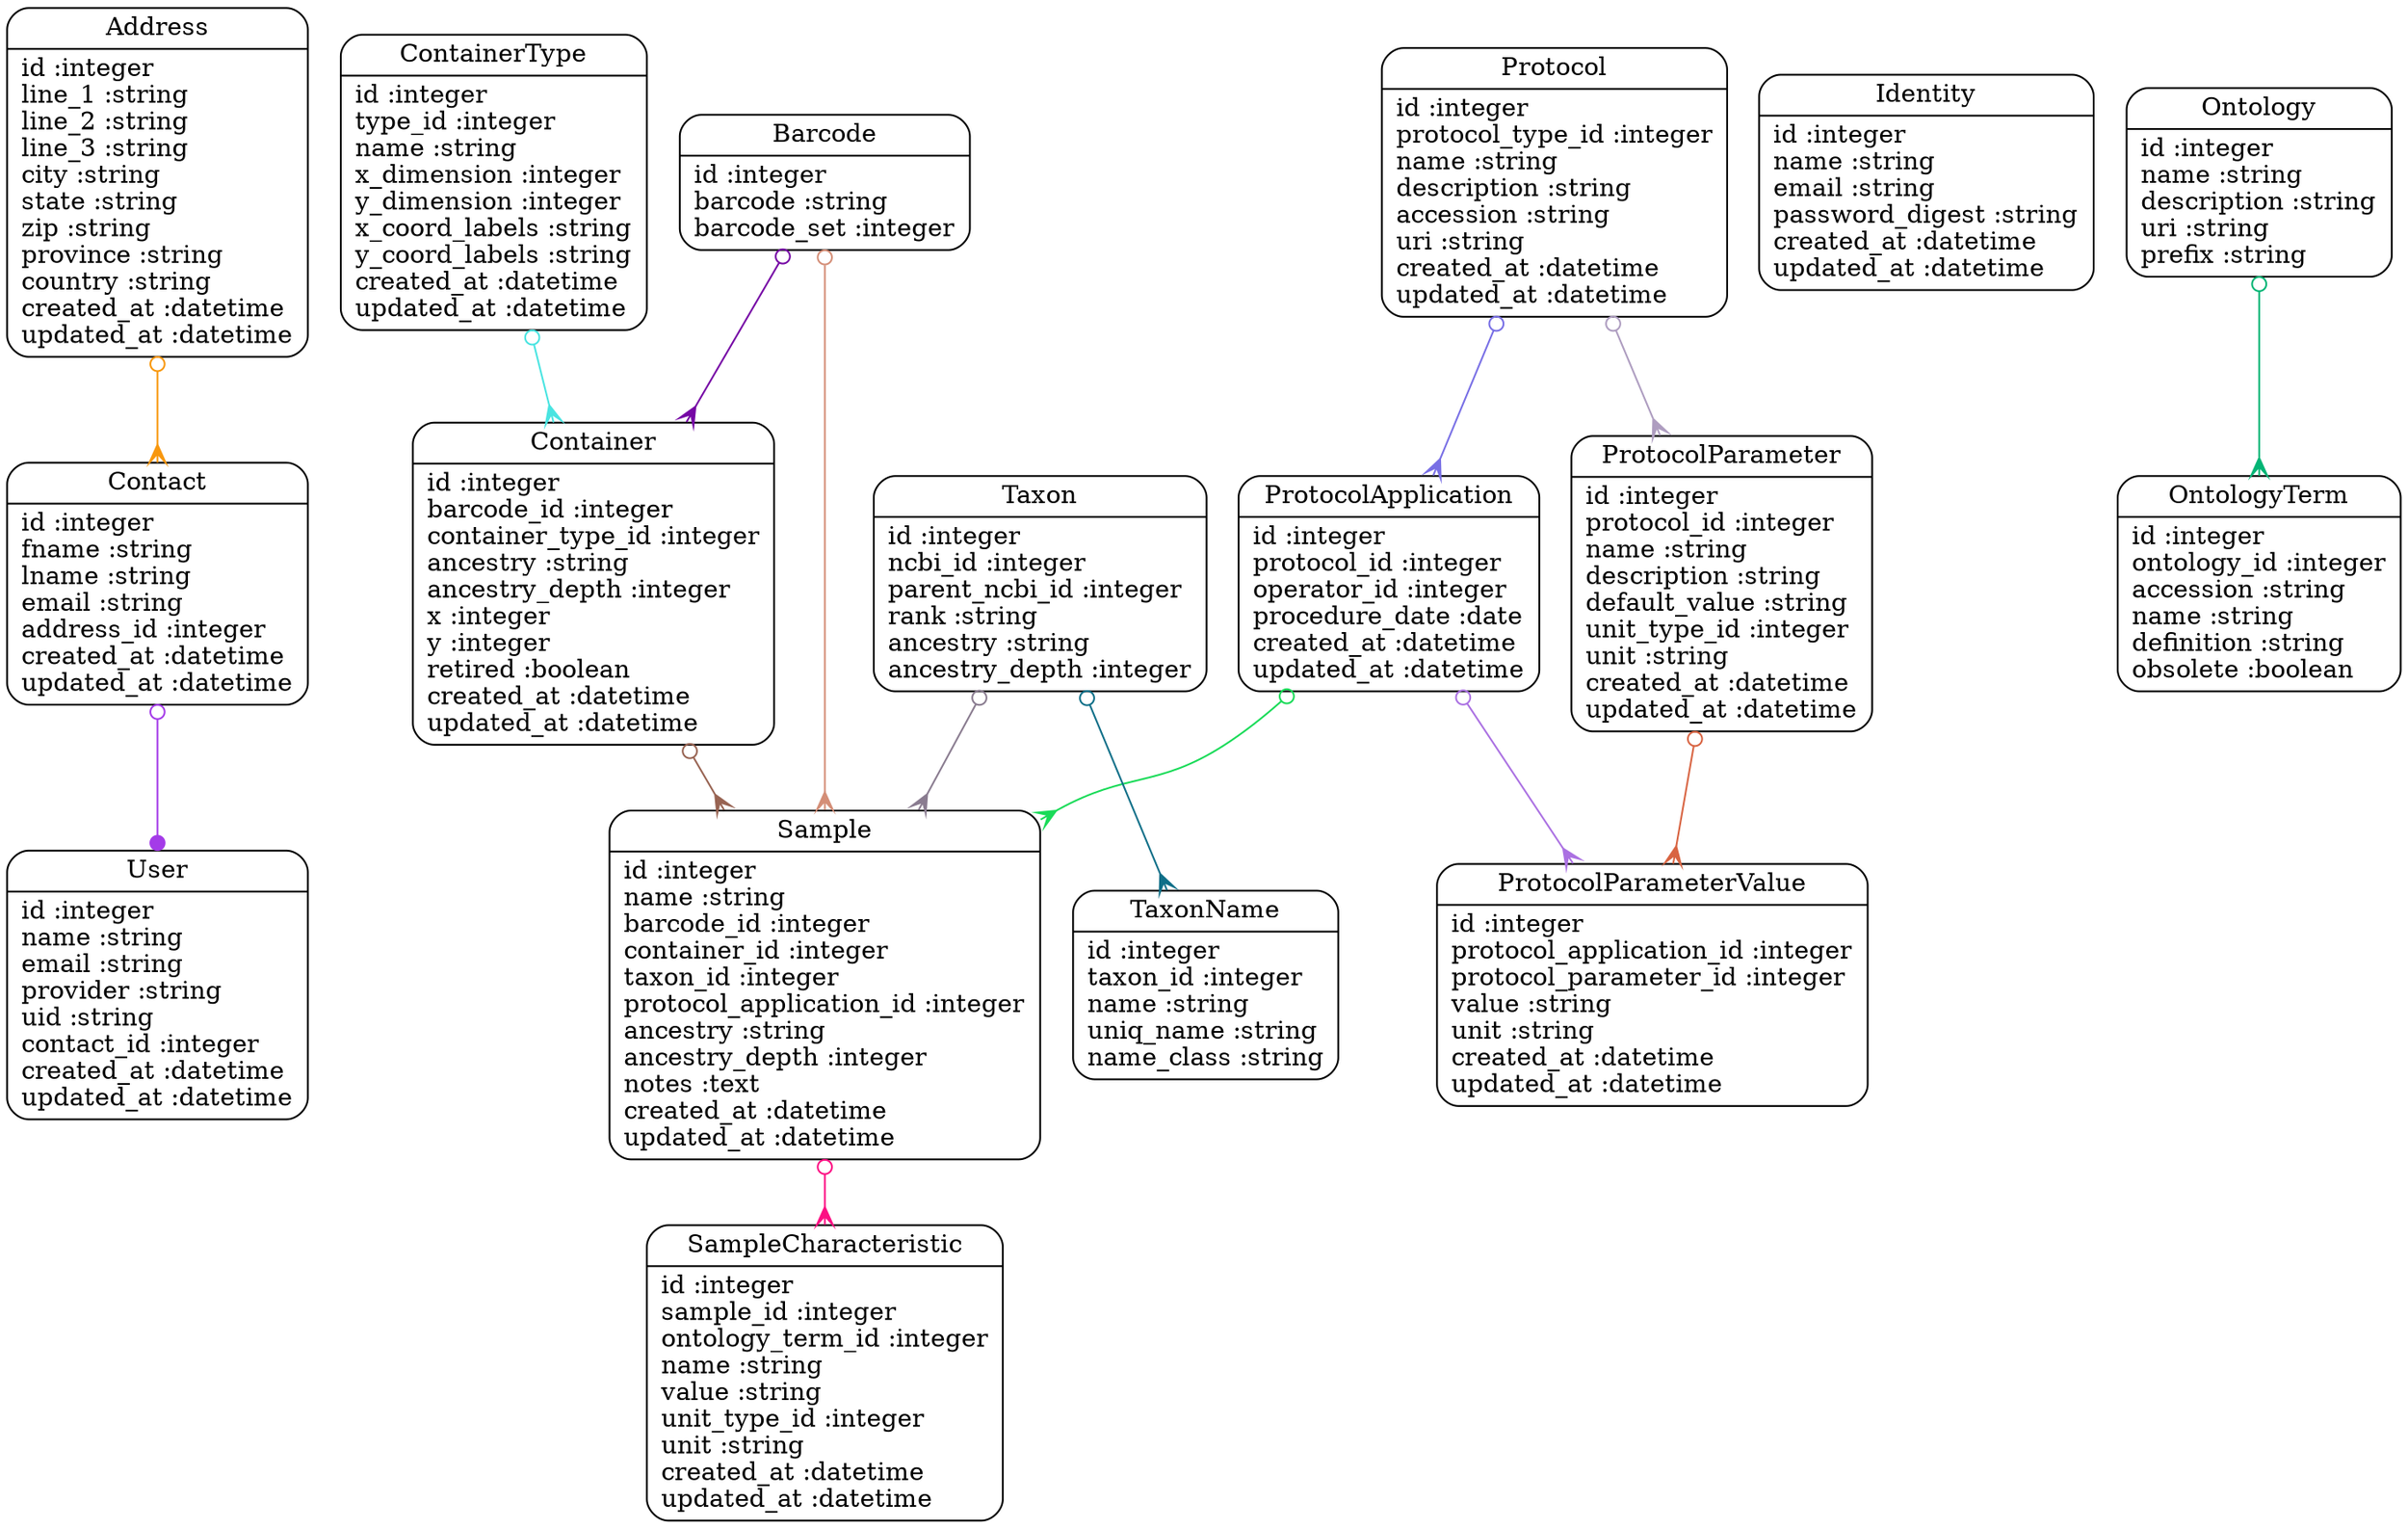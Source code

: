 digraph models_diagram {
	graph[overlap=false, splines=true]
	"Address" [shape=Mrecord, label="{Address|id :integer\lline_1 :string\lline_2 :string\lline_3 :string\lcity :string\lstate :string\lzip :string\lprovince :string\lcountry :string\lcreated_at :datetime\lupdated_at :datetime\l}"]
	"Barcode" [shape=Mrecord, label="{Barcode|id :integer\lbarcode :string\lbarcode_set :integer\l}"]
	"Contact" [shape=Mrecord, label="{Contact|id :integer\lfname :string\llname :string\lemail :string\laddress_id :integer\lcreated_at :datetime\lupdated_at :datetime\l}"]
	"Container" [shape=Mrecord, label="{Container|id :integer\lbarcode_id :integer\lcontainer_type_id :integer\lancestry :string\lancestry_depth :integer\lx :integer\ly :integer\lretired :boolean\lcreated_at :datetime\lupdated_at :datetime\l}"]
	"ContainerType" [shape=Mrecord, label="{ContainerType|id :integer\ltype_id :integer\lname :string\lx_dimension :integer\ly_dimension :integer\lx_coord_labels :string\ly_coord_labels :string\lcreated_at :datetime\lupdated_at :datetime\l}"]
	"Identity" [shape=Mrecord, label="{Identity|id :integer\lname :string\lemail :string\lpassword_digest :string\lcreated_at :datetime\lupdated_at :datetime\l}"]
	"Ontology" [shape=Mrecord, label="{Ontology|id :integer\lname :string\ldescription :string\luri :string\lprefix :string\l}"]
	"OntologyTerm" [shape=Mrecord, label="{OntologyTerm|id :integer\lontology_id :integer\laccession :string\lname :string\ldefinition :string\lobsolete :boolean\l}"]
	"Protocol" [shape=Mrecord, label="{Protocol|id :integer\lprotocol_type_id :integer\lname :string\ldescription :string\laccession :string\luri :string\lcreated_at :datetime\lupdated_at :datetime\l}"]
	"ProtocolApplication" [shape=Mrecord, label="{ProtocolApplication|id :integer\lprotocol_id :integer\loperator_id :integer\lprocedure_date :date\lcreated_at :datetime\lupdated_at :datetime\l}"]
	"ProtocolParameter" [shape=Mrecord, label="{ProtocolParameter|id :integer\lprotocol_id :integer\lname :string\ldescription :string\ldefault_value :string\lunit_type_id :integer\lunit :string\lcreated_at :datetime\lupdated_at :datetime\l}"]
	"ProtocolParameterValue" [shape=Mrecord, label="{ProtocolParameterValue|id :integer\lprotocol_application_id :integer\lprotocol_parameter_id :integer\lvalue :string\lunit :string\lcreated_at :datetime\lupdated_at :datetime\l}"]
	"Sample" [shape=Mrecord, label="{Sample|id :integer\lname :string\lbarcode_id :integer\lcontainer_id :integer\ltaxon_id :integer\lprotocol_application_id :integer\lancestry :string\lancestry_depth :integer\lnotes :text\lcreated_at :datetime\lupdated_at :datetime\l}"]
	"SampleCharacteristic" [shape=Mrecord, label="{SampleCharacteristic|id :integer\lsample_id :integer\lontology_term_id :integer\lname :string\lvalue :string\lunit_type_id :integer\lunit :string\lcreated_at :datetime\lupdated_at :datetime\l}"]
	"Taxon" [shape=Mrecord, label="{Taxon|id :integer\lncbi_id :integer\lparent_ncbi_id :integer\lrank :string\lancestry :string\lancestry_depth :integer\l}"]
	"TaxonName" [shape=Mrecord, label="{TaxonName|id :integer\ltaxon_id :integer\lname :string\luniq_name :string\lname_class :string\l}"]
	"User" [shape=Mrecord, label="{User|id :integer\lname :string\lemail :string\lprovider :string\luid :string\lcontact_id :integer\lcreated_at :datetime\lupdated_at :datetime\l}"]
	"Address" -> "Contact" [arrowtail=odot, arrowhead=crow, dir=both color="#F8970D"]
	"Barcode" -> "Sample" [arrowtail=odot, arrowhead=crow, dir=both color="#D48E77"]
	"Barcode" -> "Container" [arrowtail=odot, arrowhead=crow, dir=both color="#7608A5"]
	"Contact" -> "User" [arrowtail=odot, arrowhead=dot, dir=both color="#A43BE8"]
	"Container" -> "Sample" [arrowtail=odot, arrowhead=crow, dir=both color="#986453"]
	"ContainerType" -> "Container" [arrowtail=odot, arrowhead=crow, dir=both color="#49E4E1"]
	"Ontology" -> "OntologyTerm" [arrowtail=odot, arrowhead=crow, dir=both color="#03B575"]
	"Protocol" -> "ProtocolApplication" [arrowtail=odot, arrowhead=crow, dir=both color="#786FE5"]
	"Protocol" -> "ProtocolParameter" [arrowtail=odot, arrowhead=crow, dir=both color="#AE9DC0"]
	"ProtocolApplication" -> "Sample" [arrowtail=odot, arrowhead=crow, dir=both color="#19DB58"]
	"ProtocolApplication" -> "ProtocolParameterValue" [arrowtail=odot, arrowhead=crow, dir=both color="#AB71E2"]
	"ProtocolParameter" -> "ProtocolParameterValue" [arrowtail=odot, arrowhead=crow, dir=both color="#D86442"]
	"Sample" -> "SampleCharacteristic" [arrowtail=odot, arrowhead=crow, dir=both color="#FC0F83"]
	"Taxon" -> "Sample" [arrowtail=odot, arrowhead=crow, dir=both color="#8A7C90"]
	"Taxon" -> "TaxonName" [arrowtail=odot, arrowhead=crow, dir=both color="#0F6F88"]
}
